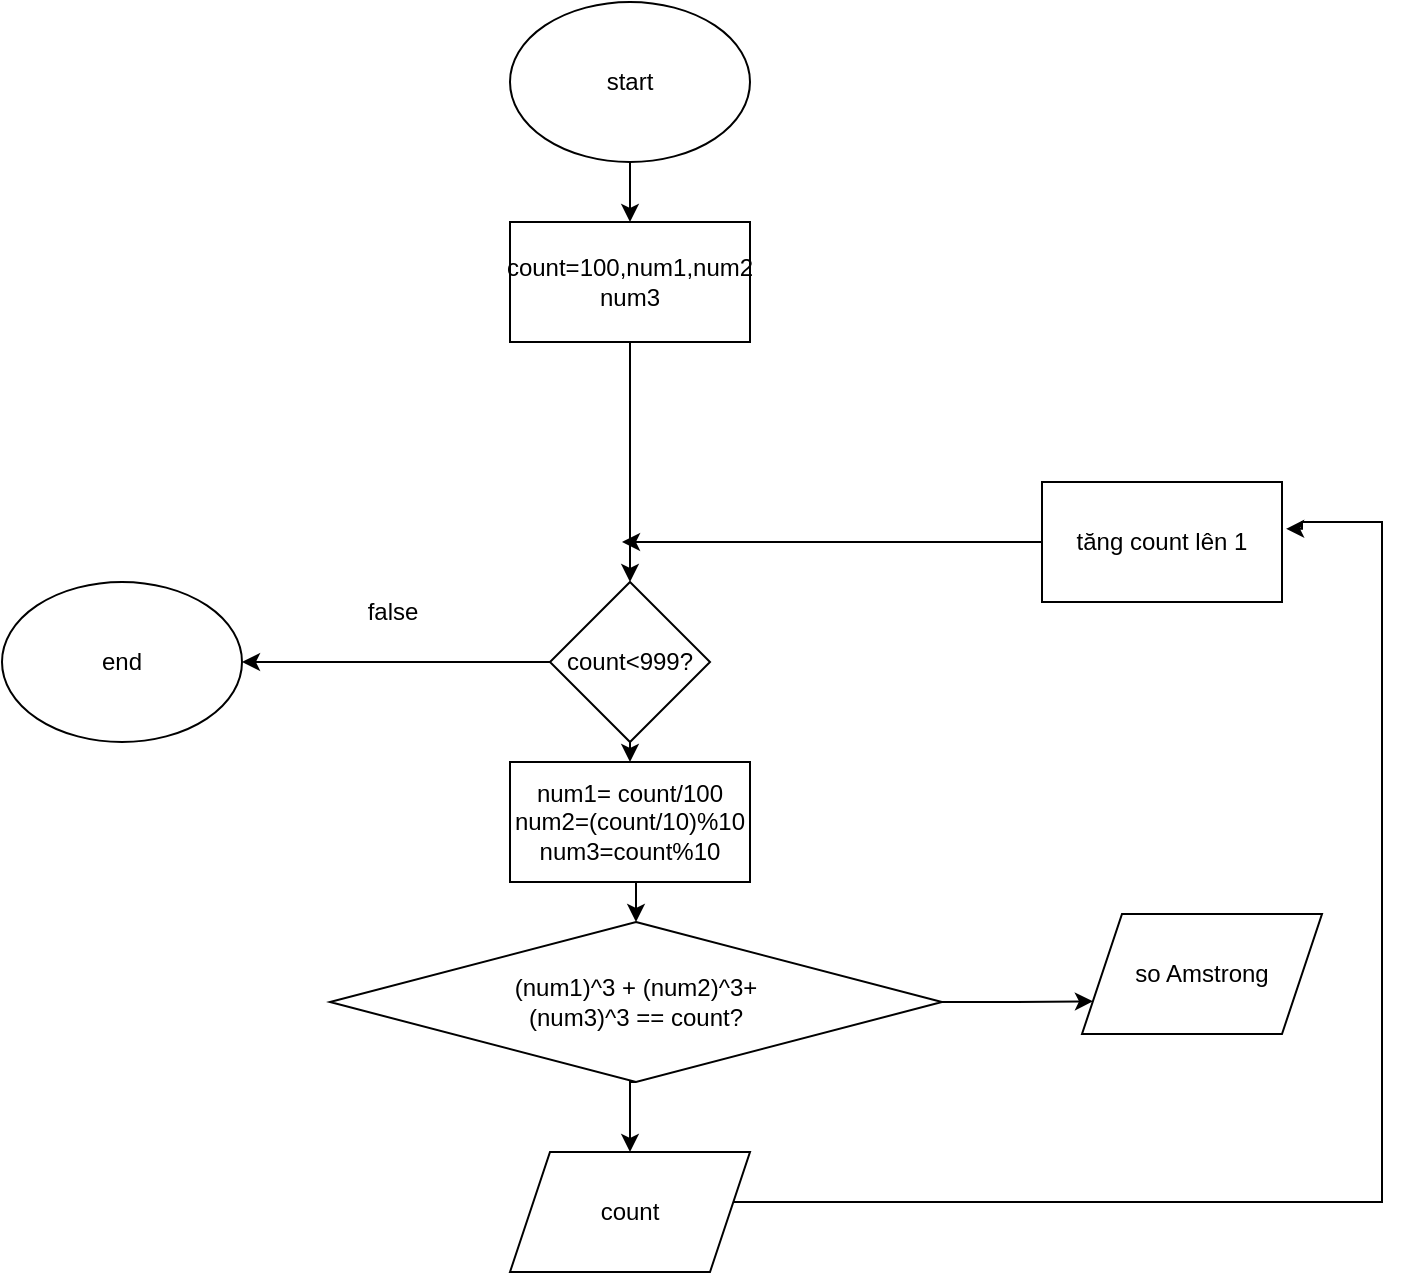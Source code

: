 <mxfile version="22.0.3" type="device">
  <diagram id="C5RBs43oDa-KdzZeNtuy" name="Page-1">
    <mxGraphModel dx="1036" dy="606" grid="1" gridSize="10" guides="1" tooltips="1" connect="1" arrows="1" fold="1" page="1" pageScale="1" pageWidth="827" pageHeight="1169" math="0" shadow="0">
      <root>
        <mxCell id="WIyWlLk6GJQsqaUBKTNV-0" />
        <mxCell id="WIyWlLk6GJQsqaUBKTNV-1" parent="WIyWlLk6GJQsqaUBKTNV-0" />
        <mxCell id="EwR33PQQKdI6P-ojKcUo-2" style="edgeStyle=orthogonalEdgeStyle;rounded=0;orthogonalLoop=1;jettySize=auto;html=1;exitX=0.5;exitY=1;exitDx=0;exitDy=0;entryX=0.5;entryY=0;entryDx=0;entryDy=0;" edge="1" parent="WIyWlLk6GJQsqaUBKTNV-1" source="EwR33PQQKdI6P-ojKcUo-0" target="EwR33PQQKdI6P-ojKcUo-1">
          <mxGeometry relative="1" as="geometry" />
        </mxCell>
        <mxCell id="EwR33PQQKdI6P-ojKcUo-0" value="start" style="ellipse;whiteSpace=wrap;html=1;" vertex="1" parent="WIyWlLk6GJQsqaUBKTNV-1">
          <mxGeometry x="354" y="10" width="120" height="80" as="geometry" />
        </mxCell>
        <mxCell id="EwR33PQQKdI6P-ojKcUo-37" style="edgeStyle=orthogonalEdgeStyle;rounded=0;orthogonalLoop=1;jettySize=auto;html=1;exitX=0.5;exitY=1;exitDx=0;exitDy=0;" edge="1" parent="WIyWlLk6GJQsqaUBKTNV-1" source="EwR33PQQKdI6P-ojKcUo-1" target="EwR33PQQKdI6P-ojKcUo-3">
          <mxGeometry relative="1" as="geometry" />
        </mxCell>
        <mxCell id="EwR33PQQKdI6P-ojKcUo-1" value="count=100,num1,num2&lt;br&gt;num3" style="rounded=0;whiteSpace=wrap;html=1;" vertex="1" parent="WIyWlLk6GJQsqaUBKTNV-1">
          <mxGeometry x="354" y="120" width="120" height="60" as="geometry" />
        </mxCell>
        <mxCell id="EwR33PQQKdI6P-ojKcUo-30" style="edgeStyle=orthogonalEdgeStyle;rounded=0;orthogonalLoop=1;jettySize=auto;html=1;exitX=0;exitY=0.5;exitDx=0;exitDy=0;" edge="1" parent="WIyWlLk6GJQsqaUBKTNV-1" source="EwR33PQQKdI6P-ojKcUo-3" target="EwR33PQQKdI6P-ojKcUo-7">
          <mxGeometry relative="1" as="geometry" />
        </mxCell>
        <mxCell id="EwR33PQQKdI6P-ojKcUo-33" style="edgeStyle=orthogonalEdgeStyle;rounded=0;orthogonalLoop=1;jettySize=auto;html=1;exitX=0.5;exitY=1;exitDx=0;exitDy=0;entryX=0.5;entryY=0;entryDx=0;entryDy=0;" edge="1" parent="WIyWlLk6GJQsqaUBKTNV-1" source="EwR33PQQKdI6P-ojKcUo-3" target="EwR33PQQKdI6P-ojKcUo-11">
          <mxGeometry relative="1" as="geometry" />
        </mxCell>
        <mxCell id="EwR33PQQKdI6P-ojKcUo-3" value="count&amp;lt;999?" style="rhombus;whiteSpace=wrap;html=1;" vertex="1" parent="WIyWlLk6GJQsqaUBKTNV-1">
          <mxGeometry x="374" y="300" width="80" height="80" as="geometry" />
        </mxCell>
        <mxCell id="EwR33PQQKdI6P-ojKcUo-7" value="end" style="ellipse;whiteSpace=wrap;html=1;" vertex="1" parent="WIyWlLk6GJQsqaUBKTNV-1">
          <mxGeometry x="100" y="300" width="120" height="80" as="geometry" />
        </mxCell>
        <mxCell id="EwR33PQQKdI6P-ojKcUo-35" style="edgeStyle=orthogonalEdgeStyle;rounded=0;orthogonalLoop=1;jettySize=auto;html=1;exitX=0.5;exitY=1;exitDx=0;exitDy=0;entryX=0.5;entryY=0;entryDx=0;entryDy=0;" edge="1" parent="WIyWlLk6GJQsqaUBKTNV-1" source="EwR33PQQKdI6P-ojKcUo-11" target="EwR33PQQKdI6P-ojKcUo-12">
          <mxGeometry relative="1" as="geometry" />
        </mxCell>
        <mxCell id="EwR33PQQKdI6P-ojKcUo-11" value="num1= count/100&lt;br&gt;num2=(count/10)%10&lt;br&gt;num3=count%10" style="rounded=0;whiteSpace=wrap;html=1;" vertex="1" parent="WIyWlLk6GJQsqaUBKTNV-1">
          <mxGeometry x="354" y="390" width="120" height="60" as="geometry" />
        </mxCell>
        <mxCell id="EwR33PQQKdI6P-ojKcUo-32" style="edgeStyle=orthogonalEdgeStyle;rounded=0;orthogonalLoop=1;jettySize=auto;html=1;exitX=1;exitY=0.5;exitDx=0;exitDy=0;entryX=0;entryY=0.75;entryDx=0;entryDy=0;" edge="1" parent="WIyWlLk6GJQsqaUBKTNV-1" source="EwR33PQQKdI6P-ojKcUo-12" target="EwR33PQQKdI6P-ojKcUo-19">
          <mxGeometry relative="1" as="geometry" />
        </mxCell>
        <mxCell id="EwR33PQQKdI6P-ojKcUo-36" style="edgeStyle=orthogonalEdgeStyle;rounded=0;orthogonalLoop=1;jettySize=auto;html=1;exitX=0.5;exitY=1;exitDx=0;exitDy=0;entryX=0.5;entryY=0;entryDx=0;entryDy=0;" edge="1" parent="WIyWlLk6GJQsqaUBKTNV-1" source="EwR33PQQKdI6P-ojKcUo-12" target="EwR33PQQKdI6P-ojKcUo-22">
          <mxGeometry relative="1" as="geometry" />
        </mxCell>
        <mxCell id="EwR33PQQKdI6P-ojKcUo-12" value="(num1)^3 + (num2)^3+&lt;br&gt;(num3)^3 == count?" style="rhombus;whiteSpace=wrap;html=1;" vertex="1" parent="WIyWlLk6GJQsqaUBKTNV-1">
          <mxGeometry x="264" y="470" width="306" height="80" as="geometry" />
        </mxCell>
        <mxCell id="EwR33PQQKdI6P-ojKcUo-19" value="so Amstrong" style="shape=parallelogram;perimeter=parallelogramPerimeter;whiteSpace=wrap;html=1;fixedSize=1;" vertex="1" parent="WIyWlLk6GJQsqaUBKTNV-1">
          <mxGeometry x="640" y="466" width="120" height="60" as="geometry" />
        </mxCell>
        <mxCell id="EwR33PQQKdI6P-ojKcUo-26" style="edgeStyle=orthogonalEdgeStyle;rounded=0;orthogonalLoop=1;jettySize=auto;html=1;exitX=1;exitY=0.5;exitDx=0;exitDy=0;entryX=1.017;entryY=0.39;entryDx=0;entryDy=0;entryPerimeter=0;" edge="1" parent="WIyWlLk6GJQsqaUBKTNV-1" source="EwR33PQQKdI6P-ojKcUo-22" target="EwR33PQQKdI6P-ojKcUo-27">
          <mxGeometry relative="1" as="geometry">
            <mxPoint x="750" y="320" as="targetPoint" />
            <Array as="points">
              <mxPoint x="464" y="610" />
              <mxPoint x="790" y="610" />
              <mxPoint x="790" y="270" />
              <mxPoint x="750" y="270" />
              <mxPoint x="750" y="273" />
            </Array>
          </mxGeometry>
        </mxCell>
        <mxCell id="EwR33PQQKdI6P-ojKcUo-22" value="count" style="shape=parallelogram;perimeter=parallelogramPerimeter;whiteSpace=wrap;html=1;fixedSize=1;" vertex="1" parent="WIyWlLk6GJQsqaUBKTNV-1">
          <mxGeometry x="354" y="585" width="120" height="60" as="geometry" />
        </mxCell>
        <mxCell id="EwR33PQQKdI6P-ojKcUo-29" style="edgeStyle=orthogonalEdgeStyle;rounded=0;orthogonalLoop=1;jettySize=auto;html=1;exitX=0;exitY=0.5;exitDx=0;exitDy=0;" edge="1" parent="WIyWlLk6GJQsqaUBKTNV-1" source="EwR33PQQKdI6P-ojKcUo-27">
          <mxGeometry relative="1" as="geometry">
            <mxPoint x="410" y="280" as="targetPoint" />
          </mxGeometry>
        </mxCell>
        <mxCell id="EwR33PQQKdI6P-ojKcUo-27" value="tăng count lên 1" style="rounded=0;whiteSpace=wrap;html=1;" vertex="1" parent="WIyWlLk6GJQsqaUBKTNV-1">
          <mxGeometry x="620" y="250" width="120" height="60" as="geometry" />
        </mxCell>
        <mxCell id="EwR33PQQKdI6P-ojKcUo-31" value="false" style="text;html=1;align=center;verticalAlign=middle;resizable=0;points=[];autosize=1;strokeColor=none;fillColor=none;" vertex="1" parent="WIyWlLk6GJQsqaUBKTNV-1">
          <mxGeometry x="270" y="300" width="50" height="30" as="geometry" />
        </mxCell>
      </root>
    </mxGraphModel>
  </diagram>
</mxfile>
